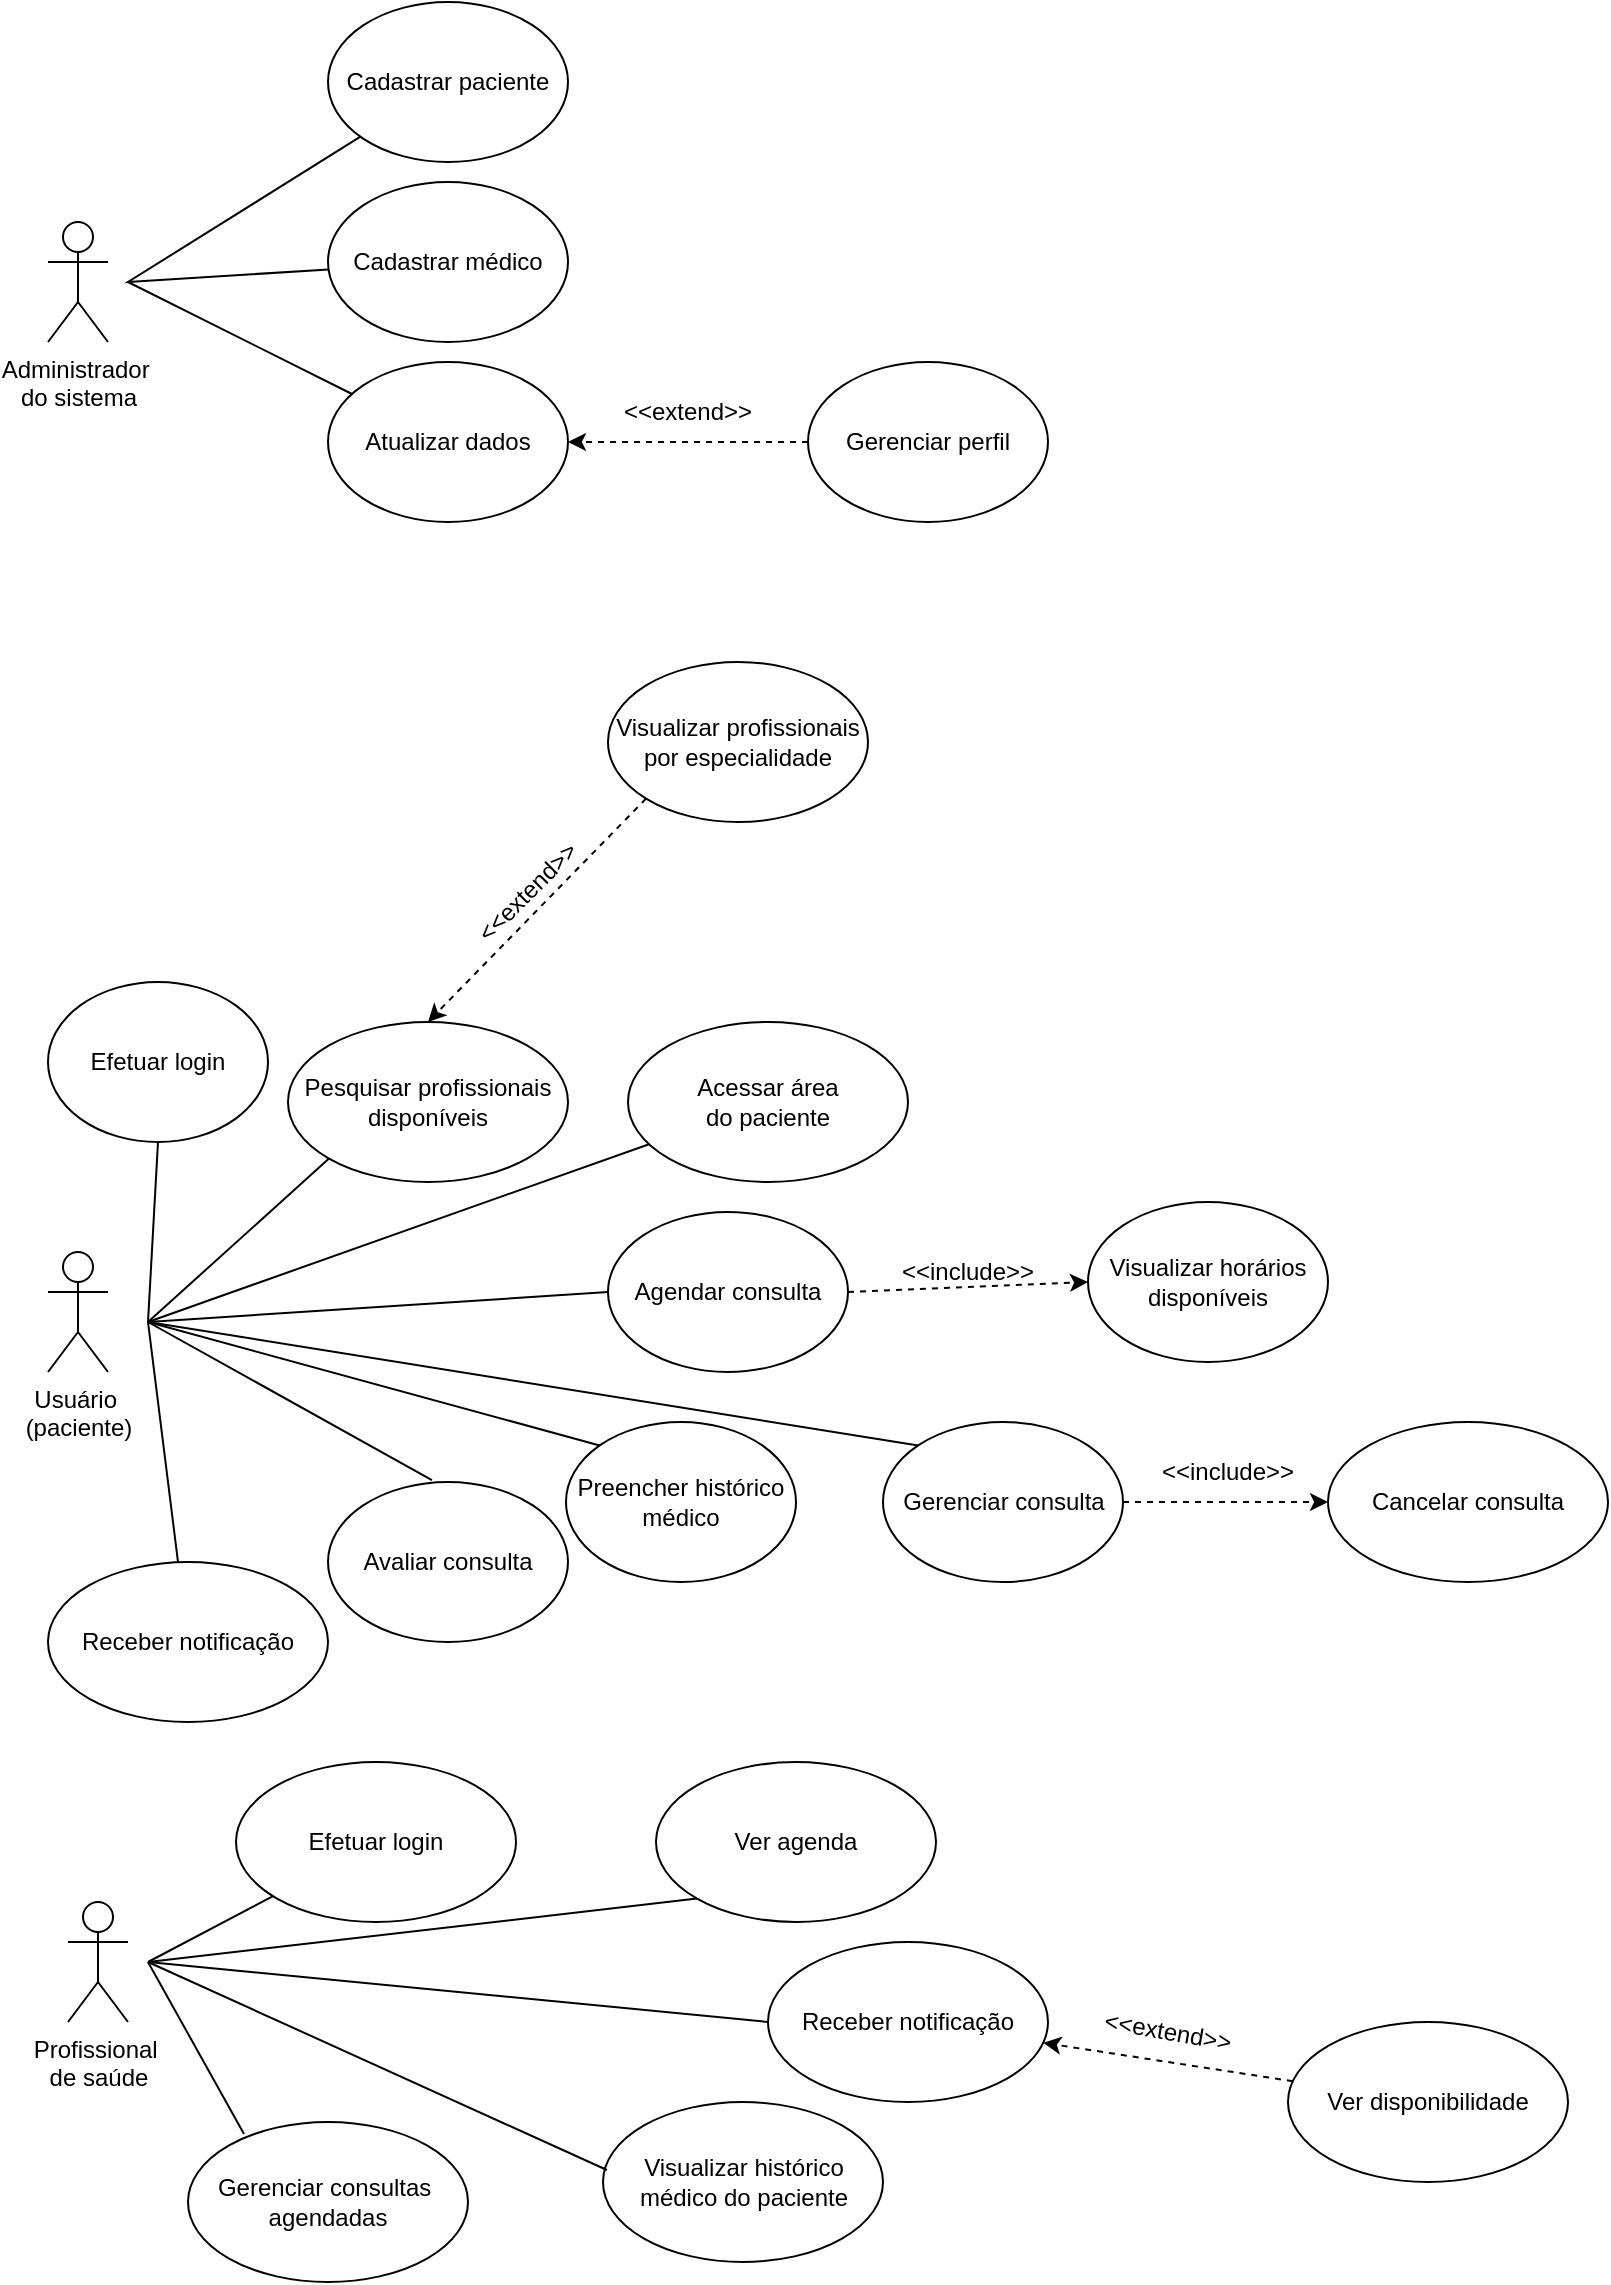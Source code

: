 <mxfile version="26.2.8">
  <diagram name="Page-1" id="2NcUJ0XhTfEld4eg2Uk_">
    <mxGraphModel dx="1113" dy="439" grid="1" gridSize="10" guides="1" tooltips="1" connect="1" arrows="1" fold="1" page="1" pageScale="1" pageWidth="827" pageHeight="1169" math="0" shadow="0">
      <root>
        <mxCell id="0" />
        <mxCell id="1" parent="0" />
        <mxCell id="SgM6ogKk8R4GUI8A8GDC-2" value="&lt;div&gt;Usuário&amp;nbsp;&lt;/div&gt;&lt;div&gt;(paciente)&lt;/div&gt;" style="shape=umlActor;verticalLabelPosition=bottom;verticalAlign=top;html=1;outlineConnect=0;" parent="1" vertex="1">
          <mxGeometry x="40" y="635" width="30" height="60" as="geometry" />
        </mxCell>
        <mxCell id="SgM6ogKk8R4GUI8A8GDC-3" value="Pesquisar profissionais disponíveis" style="ellipse;whiteSpace=wrap;html=1;" parent="1" vertex="1">
          <mxGeometry x="160" y="520" width="140" height="80" as="geometry" />
        </mxCell>
        <mxCell id="SgM6ogKk8R4GUI8A8GDC-4" value="Visualizar horários disponíveis" style="ellipse;whiteSpace=wrap;html=1;" parent="1" vertex="1">
          <mxGeometry x="560" y="610" width="120" height="80" as="geometry" />
        </mxCell>
        <mxCell id="SgM6ogKk8R4GUI8A8GDC-5" value="Agendar consulta" style="ellipse;whiteSpace=wrap;html=1;" parent="1" vertex="1">
          <mxGeometry x="320" y="615" width="120" height="80" as="geometry" />
        </mxCell>
        <mxCell id="SgM6ogKk8R4GUI8A8GDC-6" value="Gerenciar consulta" style="ellipse;whiteSpace=wrap;html=1;" parent="1" vertex="1">
          <mxGeometry x="457.5" y="720" width="120" height="80" as="geometry" />
        </mxCell>
        <mxCell id="KDireN_5SDR_AtX7Dkdv-1" value="Cadastrar paciente" style="ellipse;whiteSpace=wrap;html=1;" parent="1" vertex="1">
          <mxGeometry x="180" y="10" width="120" height="80" as="geometry" />
        </mxCell>
        <mxCell id="KDireN_5SDR_AtX7Dkdv-2" value="Cadastrar médico" style="ellipse;whiteSpace=wrap;html=1;" parent="1" vertex="1">
          <mxGeometry x="180" y="100" width="120" height="80" as="geometry" />
        </mxCell>
        <mxCell id="KDireN_5SDR_AtX7Dkdv-4" value="Administrador&amp;nbsp;&lt;div&gt;do sistema&lt;/div&gt;" style="shape=umlActor;verticalLabelPosition=bottom;verticalAlign=top;html=1;outlineConnect=0;" parent="1" vertex="1">
          <mxGeometry x="40" y="120" width="30" height="60" as="geometry" />
        </mxCell>
        <mxCell id="KDireN_5SDR_AtX7Dkdv-5" value="" style="endArrow=none;html=1;rounded=0;" parent="1" source="KDireN_5SDR_AtX7Dkdv-2" target="KDireN_5SDR_AtX7Dkdv-1" edge="1">
          <mxGeometry width="50" height="50" relative="1" as="geometry">
            <mxPoint x="350" y="-170" as="sourcePoint" />
            <mxPoint x="400" y="-220" as="targetPoint" />
            <Array as="points">
              <mxPoint x="80" y="150" />
            </Array>
          </mxGeometry>
        </mxCell>
        <mxCell id="KDireN_5SDR_AtX7Dkdv-10" value="Acessar área&lt;div&gt;do paciente&lt;/div&gt;" style="ellipse;whiteSpace=wrap;html=1;" parent="1" vertex="1">
          <mxGeometry x="330" y="520" width="140" height="80" as="geometry" />
        </mxCell>
        <mxCell id="KDireN_5SDR_AtX7Dkdv-12" value="Receber notificação" style="ellipse;whiteSpace=wrap;html=1;" parent="1" vertex="1">
          <mxGeometry x="40" y="790" width="140" height="80" as="geometry" />
        </mxCell>
        <mxCell id="KDireN_5SDR_AtX7Dkdv-21" value="Avaliar consulta" style="ellipse;whiteSpace=wrap;html=1;" parent="1" vertex="1">
          <mxGeometry x="180" y="750" width="120" height="80" as="geometry" />
        </mxCell>
        <mxCell id="KDireN_5SDR_AtX7Dkdv-24" value="Profissional&amp;nbsp;&lt;div&gt;de saúde&lt;div&gt;&lt;br&gt;&lt;/div&gt;&lt;/div&gt;" style="shape=umlActor;verticalLabelPosition=bottom;verticalAlign=top;html=1;outlineConnect=0;" parent="1" vertex="1">
          <mxGeometry x="50" y="960" width="30" height="60" as="geometry" />
        </mxCell>
        <mxCell id="KDireN_5SDR_AtX7Dkdv-41" value="Cancelar consulta" style="ellipse;whiteSpace=wrap;html=1;" parent="1" vertex="1">
          <mxGeometry x="680" y="720" width="140" height="80" as="geometry" />
        </mxCell>
        <mxCell id="KDireN_5SDR_AtX7Dkdv-42" value="" style="endArrow=classic;html=1;rounded=0;dashed=1;exitX=1;exitY=0.5;exitDx=0;exitDy=0;entryX=0;entryY=0.5;entryDx=0;entryDy=0;" parent="1" source="SgM6ogKk8R4GUI8A8GDC-6" target="KDireN_5SDR_AtX7Dkdv-41" edge="1">
          <mxGeometry width="50" height="50" relative="1" as="geometry">
            <mxPoint x="340" y="380" as="sourcePoint" />
            <mxPoint x="258" y="259" as="targetPoint" />
          </mxGeometry>
        </mxCell>
        <mxCell id="KDireN_5SDR_AtX7Dkdv-43" value="&amp;lt;&amp;lt;include&amp;gt;&amp;gt;" style="text;html=1;align=center;verticalAlign=middle;whiteSpace=wrap;rounded=0;rotation=0;" parent="1" vertex="1">
          <mxGeometry x="600" y="730" width="60" height="30" as="geometry" />
        </mxCell>
        <mxCell id="KDireN_5SDR_AtX7Dkdv-45" value="Efetuar login" style="ellipse;whiteSpace=wrap;html=1;" parent="1" vertex="1">
          <mxGeometry x="134" y="890" width="140" height="80" as="geometry" />
        </mxCell>
        <mxCell id="KDireN_5SDR_AtX7Dkdv-47" value="" style="endArrow=none;html=1;rounded=0;" parent="1" source="KDireN_5SDR_AtX7Dkdv-45" edge="1">
          <mxGeometry width="50" height="50" relative="1" as="geometry">
            <mxPoint x="810" y="90" as="sourcePoint" />
            <mxPoint x="90" y="990" as="targetPoint" />
          </mxGeometry>
        </mxCell>
        <mxCell id="KDireN_5SDR_AtX7Dkdv-48" value="Efetuar login" style="ellipse;whiteSpace=wrap;html=1;" parent="1" vertex="1">
          <mxGeometry x="40" y="500" width="110" height="80" as="geometry" />
        </mxCell>
        <mxCell id="KDireN_5SDR_AtX7Dkdv-49" value="" style="endArrow=none;html=1;rounded=0;" parent="1" source="KDireN_5SDR_AtX7Dkdv-10" edge="1">
          <mxGeometry width="50" height="50" relative="1" as="geometry">
            <mxPoint x="150" y="90" as="sourcePoint" />
            <mxPoint x="90" y="670" as="targetPoint" />
          </mxGeometry>
        </mxCell>
        <mxCell id="KDireN_5SDR_AtX7Dkdv-50" value="" style="endArrow=none;html=1;rounded=0;exitX=0.5;exitY=1;exitDx=0;exitDy=0;" parent="1" source="KDireN_5SDR_AtX7Dkdv-48" edge="1">
          <mxGeometry width="50" height="50" relative="1" as="geometry">
            <mxPoint x="150" y="90" as="sourcePoint" />
            <mxPoint x="90" y="670" as="targetPoint" />
          </mxGeometry>
        </mxCell>
        <mxCell id="KDireN_5SDR_AtX7Dkdv-51" value="Preencher histórico médico" style="ellipse;whiteSpace=wrap;html=1;" parent="1" vertex="1">
          <mxGeometry x="299" y="720" width="115" height="80" as="geometry" />
        </mxCell>
        <mxCell id="KDireN_5SDR_AtX7Dkdv-54" value="Visualizar profissionais por especialidade" style="ellipse;whiteSpace=wrap;html=1;" parent="1" vertex="1">
          <mxGeometry x="320" y="340" width="130" height="80" as="geometry" />
        </mxCell>
        <mxCell id="KDireN_5SDR_AtX7Dkdv-55" value="" style="endArrow=classic;html=1;rounded=0;dashed=1;entryX=0.5;entryY=0;entryDx=0;entryDy=0;exitX=0;exitY=1;exitDx=0;exitDy=0;" parent="1" source="KDireN_5SDR_AtX7Dkdv-54" target="SgM6ogKk8R4GUI8A8GDC-3" edge="1">
          <mxGeometry width="50" height="50" relative="1" as="geometry">
            <mxPoint x="400" y="450" as="sourcePoint" />
            <mxPoint x="290" y="190" as="targetPoint" />
          </mxGeometry>
        </mxCell>
        <mxCell id="KDireN_5SDR_AtX7Dkdv-56" value="&amp;lt;&amp;lt;extend&amp;gt;&amp;gt;" style="text;html=1;align=center;verticalAlign=middle;whiteSpace=wrap;rounded=0;rotation=-45;" parent="1" vertex="1">
          <mxGeometry x="250" y="440" width="60" height="30" as="geometry" />
        </mxCell>
        <mxCell id="KDireN_5SDR_AtX7Dkdv-72" value="Gerenciar consultas&amp;nbsp;&lt;div&gt;agendadas&lt;/div&gt;" style="ellipse;whiteSpace=wrap;html=1;" parent="1" vertex="1">
          <mxGeometry x="110" y="1070" width="140" height="80" as="geometry" />
        </mxCell>
        <mxCell id="KDireN_5SDR_AtX7Dkdv-73" value="Visualizar histórico médico do paciente" style="ellipse;whiteSpace=wrap;html=1;" parent="1" vertex="1">
          <mxGeometry x="317.5" y="1060" width="140" height="80" as="geometry" />
        </mxCell>
        <mxCell id="9qy2VQCDt5Afptxj3h8v-1" value="Atualizar dados" style="ellipse;whiteSpace=wrap;html=1;" parent="1" vertex="1">
          <mxGeometry x="180" y="190" width="120" height="80" as="geometry" />
        </mxCell>
        <mxCell id="9qy2VQCDt5Afptxj3h8v-2" value="" style="endArrow=none;html=1;rounded=0;" parent="1" target="9qy2VQCDt5Afptxj3h8v-1" edge="1">
          <mxGeometry width="50" height="50" relative="1" as="geometry">
            <mxPoint x="80" y="150" as="sourcePoint" />
            <mxPoint x="440" y="410" as="targetPoint" />
          </mxGeometry>
        </mxCell>
        <mxCell id="9qy2VQCDt5Afptxj3h8v-3" value="Gerenciar perfil" style="ellipse;whiteSpace=wrap;html=1;" parent="1" vertex="1">
          <mxGeometry x="420" y="190" width="120" height="80" as="geometry" />
        </mxCell>
        <mxCell id="9qy2VQCDt5Afptxj3h8v-4" value="" style="endArrow=classic;html=1;rounded=0;dashed=1;entryX=1;entryY=0.5;entryDx=0;entryDy=0;exitX=0;exitY=0.5;exitDx=0;exitDy=0;" parent="1" source="9qy2VQCDt5Afptxj3h8v-3" target="9qy2VQCDt5Afptxj3h8v-1" edge="1">
          <mxGeometry width="50" height="50" relative="1" as="geometry">
            <mxPoint x="420" y="230" as="sourcePoint" />
            <mxPoint x="334" y="298" as="targetPoint" />
          </mxGeometry>
        </mxCell>
        <mxCell id="9qy2VQCDt5Afptxj3h8v-5" value="&amp;lt;&amp;lt;extend&amp;gt;&amp;gt;" style="text;html=1;align=center;verticalAlign=middle;whiteSpace=wrap;rounded=0;rotation=0;" parent="1" vertex="1">
          <mxGeometry x="330" y="200" width="60" height="30" as="geometry" />
        </mxCell>
        <mxCell id="9qy2VQCDt5Afptxj3h8v-6" value="" style="endArrow=none;html=1;rounded=0;exitX=0;exitY=1;exitDx=0;exitDy=0;" parent="1" source="SgM6ogKk8R4GUI8A8GDC-3" edge="1">
          <mxGeometry width="50" height="50" relative="1" as="geometry">
            <mxPoint x="165" y="530" as="sourcePoint" />
            <mxPoint x="90" y="670" as="targetPoint" />
          </mxGeometry>
        </mxCell>
        <mxCell id="9qy2VQCDt5Afptxj3h8v-8" value="" style="endArrow=none;html=1;rounded=0;exitX=0;exitY=0.5;exitDx=0;exitDy=0;" parent="1" source="SgM6ogKk8R4GUI8A8GDC-5" edge="1">
          <mxGeometry width="50" height="50" relative="1" as="geometry">
            <mxPoint x="312" y="660" as="sourcePoint" />
            <mxPoint x="90" y="670" as="targetPoint" />
          </mxGeometry>
        </mxCell>
        <mxCell id="9qy2VQCDt5Afptxj3h8v-9" value="" style="endArrow=none;html=1;rounded=0;exitX=0;exitY=0;exitDx=0;exitDy=0;" parent="1" source="SgM6ogKk8R4GUI8A8GDC-6" edge="1">
          <mxGeometry width="50" height="50" relative="1" as="geometry">
            <mxPoint x="364" y="675" as="sourcePoint" />
            <mxPoint x="90" y="670" as="targetPoint" />
          </mxGeometry>
        </mxCell>
        <mxCell id="9qy2VQCDt5Afptxj3h8v-10" value="" style="endArrow=none;html=1;rounded=0;exitX=0;exitY=0;exitDx=0;exitDy=0;" parent="1" source="KDireN_5SDR_AtX7Dkdv-51" edge="1">
          <mxGeometry width="50" height="50" relative="1" as="geometry">
            <mxPoint x="485" y="742" as="sourcePoint" />
            <mxPoint x="90" y="670" as="targetPoint" />
          </mxGeometry>
        </mxCell>
        <mxCell id="9qy2VQCDt5Afptxj3h8v-11" value="" style="endArrow=none;html=1;rounded=0;exitX=0.433;exitY=-0.012;exitDx=0;exitDy=0;exitPerimeter=0;" parent="1" source="KDireN_5SDR_AtX7Dkdv-21" edge="1">
          <mxGeometry width="50" height="50" relative="1" as="geometry">
            <mxPoint x="312" y="752" as="sourcePoint" />
            <mxPoint x="90" y="670" as="targetPoint" />
          </mxGeometry>
        </mxCell>
        <mxCell id="9qy2VQCDt5Afptxj3h8v-12" value="" style="endArrow=none;html=1;rounded=0;" parent="1" source="KDireN_5SDR_AtX7Dkdv-12" edge="1">
          <mxGeometry width="50" height="50" relative="1" as="geometry">
            <mxPoint x="322" y="762" as="sourcePoint" />
            <mxPoint x="90" y="670" as="targetPoint" />
          </mxGeometry>
        </mxCell>
        <mxCell id="9qy2VQCDt5Afptxj3h8v-13" value="Ver agenda" style="ellipse;whiteSpace=wrap;html=1;" parent="1" vertex="1">
          <mxGeometry x="344" y="890" width="140" height="80" as="geometry" />
        </mxCell>
        <mxCell id="9qy2VQCDt5Afptxj3h8v-14" value="" style="endArrow=none;html=1;rounded=0;exitX=0.2;exitY=0.075;exitDx=0;exitDy=0;exitPerimeter=0;" parent="1" source="KDireN_5SDR_AtX7Dkdv-72" edge="1">
          <mxGeometry width="50" height="50" relative="1" as="geometry">
            <mxPoint x="210" y="1000" as="sourcePoint" />
            <mxPoint x="90" y="990" as="targetPoint" />
          </mxGeometry>
        </mxCell>
        <mxCell id="9qy2VQCDt5Afptxj3h8v-15" value="" style="endArrow=none;html=1;rounded=0;exitX=0.014;exitY=0.425;exitDx=0;exitDy=0;exitPerimeter=0;" parent="1" source="KDireN_5SDR_AtX7Dkdv-73" edge="1">
          <mxGeometry width="50" height="50" relative="1" as="geometry">
            <mxPoint x="220" y="1010" as="sourcePoint" />
            <mxPoint x="90" y="990" as="targetPoint" />
          </mxGeometry>
        </mxCell>
        <mxCell id="9qy2VQCDt5Afptxj3h8v-16" value="" style="endArrow=none;html=1;rounded=0;exitX=0;exitY=1;exitDx=0;exitDy=0;" parent="1" source="9qy2VQCDt5Afptxj3h8v-13" edge="1">
          <mxGeometry width="50" height="50" relative="1" as="geometry">
            <mxPoint x="230" y="1020" as="sourcePoint" />
            <mxPoint x="90" y="990" as="targetPoint" />
          </mxGeometry>
        </mxCell>
        <mxCell id="9qy2VQCDt5Afptxj3h8v-17" value="Receber notificação" style="ellipse;whiteSpace=wrap;html=1;" parent="1" vertex="1">
          <mxGeometry x="400" y="980" width="140" height="80" as="geometry" />
        </mxCell>
        <mxCell id="9qy2VQCDt5Afptxj3h8v-18" value="" style="endArrow=none;html=1;rounded=0;exitX=0;exitY=0.5;exitDx=0;exitDy=0;" parent="1" source="9qy2VQCDt5Afptxj3h8v-17" edge="1">
          <mxGeometry width="50" height="50" relative="1" as="geometry">
            <mxPoint x="298" y="1114" as="sourcePoint" />
            <mxPoint x="90" y="990" as="targetPoint" />
          </mxGeometry>
        </mxCell>
        <mxCell id="9qy2VQCDt5Afptxj3h8v-19" value="Ver disponibilidade" style="ellipse;whiteSpace=wrap;html=1;" parent="1" vertex="1">
          <mxGeometry x="660" y="1020" width="140" height="80" as="geometry" />
        </mxCell>
        <mxCell id="9qy2VQCDt5Afptxj3h8v-20" value="" style="endArrow=classic;html=1;rounded=0;dashed=1;" parent="1" source="9qy2VQCDt5Afptxj3h8v-19" target="9qy2VQCDt5Afptxj3h8v-17" edge="1">
          <mxGeometry width="50" height="50" relative="1" as="geometry">
            <mxPoint x="540" y="989.5" as="sourcePoint" />
            <mxPoint x="642" y="989.5" as="targetPoint" />
          </mxGeometry>
        </mxCell>
        <mxCell id="9qy2VQCDt5Afptxj3h8v-22" value="&amp;lt;&amp;lt;extend&amp;gt;&amp;gt;" style="text;html=1;align=center;verticalAlign=middle;whiteSpace=wrap;rounded=0;rotation=10;" parent="1" vertex="1">
          <mxGeometry x="570" y="1010" width="60" height="30" as="geometry" />
        </mxCell>
        <mxCell id="9qy2VQCDt5Afptxj3h8v-23" value="" style="endArrow=classic;html=1;rounded=0;dashed=1;entryX=0;entryY=0.5;entryDx=0;entryDy=0;exitX=1;exitY=0.5;exitDx=0;exitDy=0;" parent="1" source="SgM6ogKk8R4GUI8A8GDC-5" target="SgM6ogKk8R4GUI8A8GDC-4" edge="1">
          <mxGeometry width="50" height="50" relative="1" as="geometry">
            <mxPoint x="440" y="655" as="sourcePoint" />
            <mxPoint x="522" y="654.5" as="targetPoint" />
          </mxGeometry>
        </mxCell>
        <mxCell id="9qy2VQCDt5Afptxj3h8v-24" value="&amp;lt;&amp;lt;include&amp;gt;&amp;gt;" style="text;html=1;align=center;verticalAlign=middle;whiteSpace=wrap;rounded=0;rotation=0;" parent="1" vertex="1">
          <mxGeometry x="470" y="630" width="60" height="30" as="geometry" />
        </mxCell>
      </root>
    </mxGraphModel>
  </diagram>
</mxfile>
